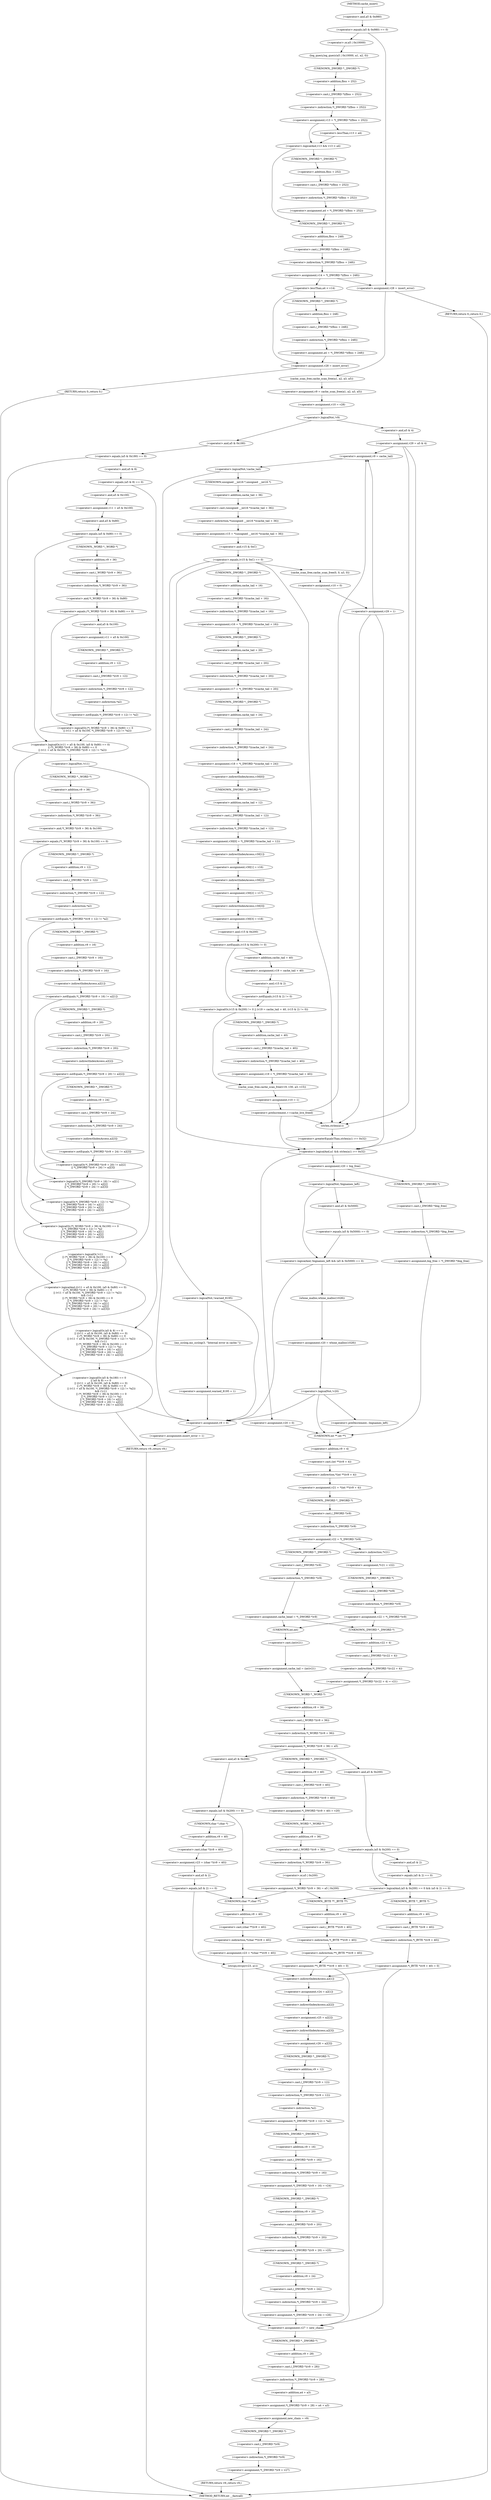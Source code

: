 digraph cache_insert {  
"1000151" [label = "(<operator>.equals,(a5 & 0x980) == 0)" ]
"1000152" [label = "(<operator>.and,a5 & 0x980)" ]
"1000157" [label = "(log_query,log_query(a5 | 0x10000, a1, a2, 0))" ]
"1000158" [label = "(<operator>.or,a5 | 0x10000)" ]
"1000164" [label = "(<operator>.assignment,v13 = *(_DWORD *)(fbss + 252))" ]
"1000166" [label = "(<operator>.indirection,*(_DWORD *)(fbss + 252))" ]
"1000167" [label = "(<operator>.cast,(_DWORD *)(fbss + 252))" ]
"1000168" [label = "(UNKNOWN,_DWORD *,_DWORD *)" ]
"1000169" [label = "(<operator>.addition,fbss + 252)" ]
"1000173" [label = "(<operator>.logicalAnd,v13 && v13 < a4)" ]
"1000175" [label = "(<operator>.lessThan,v13 < a4)" ]
"1000178" [label = "(<operator>.assignment,a4 = *(_DWORD *)(fbss + 252))" ]
"1000180" [label = "(<operator>.indirection,*(_DWORD *)(fbss + 252))" ]
"1000181" [label = "(<operator>.cast,(_DWORD *)(fbss + 252))" ]
"1000182" [label = "(UNKNOWN,_DWORD *,_DWORD *)" ]
"1000183" [label = "(<operator>.addition,fbss + 252)" ]
"1000186" [label = "(<operator>.assignment,v14 = *(_DWORD *)(fbss + 248))" ]
"1000188" [label = "(<operator>.indirection,*(_DWORD *)(fbss + 248))" ]
"1000189" [label = "(<operator>.cast,(_DWORD *)(fbss + 248))" ]
"1000190" [label = "(UNKNOWN,_DWORD *,_DWORD *)" ]
"1000191" [label = "(<operator>.addition,fbss + 248)" ]
"1000198" [label = "(<operator>.lessThan,a4 < v14)" ]
"1000201" [label = "(<operator>.assignment,a4 = *(_DWORD *)(fbss + 248))" ]
"1000203" [label = "(<operator>.indirection,*(_DWORD *)(fbss + 248))" ]
"1000204" [label = "(<operator>.cast,(_DWORD *)(fbss + 248))" ]
"1000205" [label = "(UNKNOWN,_DWORD *,_DWORD *)" ]
"1000206" [label = "(<operator>.addition,fbss + 248)" ]
"1000209" [label = "(<operator>.assignment,v28 = insert_error)" ]
"1000214" [label = "(RETURN,return 0;,return 0;)" ]
"1000219" [label = "(<operator>.assignment,v28 = insert_error)" ]
"1000224" [label = "(RETURN,return 0;,return 0;)" ]
"1000226" [label = "(<operator>.assignment,v9 = cache_scan_free(a1, a2, a3, a5))" ]
"1000228" [label = "(cache_scan_free,cache_scan_free(a1, a2, a3, a5))" ]
"1000233" [label = "(<operator>.assignment,v10 = v28)" ]
"1000237" [label = "(<operator>.logicalNot,!v9)" ]
"1000240" [label = "(<operator>.assignment,v29 = a5 & 4)" ]
"1000242" [label = "(<operator>.and,a5 & 4)" ]
"1000248" [label = "(<operator>.assignment,v9 = cache_tail)" ]
"1000252" [label = "(<operator>.logicalNot,!cache_tail)" ]
"1000255" [label = "(<operator>.assignment,v15 = *(unsigned __int16 *)(cache_tail + 36))" ]
"1000257" [label = "(<operator>.indirection,*(unsigned __int16 *)(cache_tail + 36))" ]
"1000258" [label = "(<operator>.cast,(unsigned __int16 *)(cache_tail + 36))" ]
"1000259" [label = "(UNKNOWN,unsigned __int16 *,unsigned __int16 *)" ]
"1000260" [label = "(<operator>.addition,cache_tail + 36)" ]
"1000264" [label = "(<operator>.equals,(v15 & 0xC) == 0)" ]
"1000265" [label = "(<operator>.and,v15 & 0xC)" ]
"1000274" [label = "(<operator>.logicalNot,!warned_8195)" ]
"1000277" [label = "(my_syslog,my_syslog(3, \"Internal error in cache.\"))" ]
"1000280" [label = "(<operator>.assignment,warned_8195 = 1)" ]
"1000287" [label = "(<operator>.assignment,v16 = *(_DWORD *)(cache_tail + 16))" ]
"1000289" [label = "(<operator>.indirection,*(_DWORD *)(cache_tail + 16))" ]
"1000290" [label = "(<operator>.cast,(_DWORD *)(cache_tail + 16))" ]
"1000291" [label = "(UNKNOWN,_DWORD *,_DWORD *)" ]
"1000292" [label = "(<operator>.addition,cache_tail + 16)" ]
"1000295" [label = "(<operator>.assignment,v17 = *(_DWORD *)(cache_tail + 20))" ]
"1000297" [label = "(<operator>.indirection,*(_DWORD *)(cache_tail + 20))" ]
"1000298" [label = "(<operator>.cast,(_DWORD *)(cache_tail + 20))" ]
"1000299" [label = "(UNKNOWN,_DWORD *,_DWORD *)" ]
"1000300" [label = "(<operator>.addition,cache_tail + 20)" ]
"1000303" [label = "(<operator>.assignment,v18 = *(_DWORD *)(cache_tail + 24))" ]
"1000305" [label = "(<operator>.indirection,*(_DWORD *)(cache_tail + 24))" ]
"1000306" [label = "(<operator>.cast,(_DWORD *)(cache_tail + 24))" ]
"1000307" [label = "(UNKNOWN,_DWORD *,_DWORD *)" ]
"1000308" [label = "(<operator>.addition,cache_tail + 24)" ]
"1000311" [label = "(<operator>.assignment,v30[0] = *(_DWORD *)(cache_tail + 12))" ]
"1000312" [label = "(<operator>.indirectIndexAccess,v30[0])" ]
"1000315" [label = "(<operator>.indirection,*(_DWORD *)(cache_tail + 12))" ]
"1000316" [label = "(<operator>.cast,(_DWORD *)(cache_tail + 12))" ]
"1000317" [label = "(UNKNOWN,_DWORD *,_DWORD *)" ]
"1000318" [label = "(<operator>.addition,cache_tail + 12)" ]
"1000321" [label = "(<operator>.assignment,v30[1] = v16)" ]
"1000322" [label = "(<operator>.indirectIndexAccess,v30[1])" ]
"1000326" [label = "(<operator>.assignment,v30[2] = v17)" ]
"1000327" [label = "(<operator>.indirectIndexAccess,v30[2])" ]
"1000331" [label = "(<operator>.assignment,v30[3] = v18)" ]
"1000332" [label = "(<operator>.indirectIndexAccess,v30[3])" ]
"1000337" [label = "(<operator>.logicalOr,(v15 & 0x200) != 0 || (v19 = cache_tail + 40, (v15 & 2) != 0))" ]
"1000338" [label = "(<operator>.notEquals,(v15 & 0x200) != 0)" ]
"1000339" [label = "(<operator>.and,v15 & 0x200)" ]
"1000344" [label = "(<operator>.assignment,v19 = cache_tail + 40)" ]
"1000346" [label = "(<operator>.addition,cache_tail + 40)" ]
"1000349" [label = "(<operator>.notEquals,(v15 & 2) != 0)" ]
"1000350" [label = "(<operator>.and,v15 & 2)" ]
"1000354" [label = "(<operator>.assignment,v19 = *(_DWORD *)(cache_tail + 40))" ]
"1000356" [label = "(<operator>.indirection,*(_DWORD *)(cache_tail + 40))" ]
"1000357" [label = "(<operator>.cast,(_DWORD *)(cache_tail + 40))" ]
"1000358" [label = "(UNKNOWN,_DWORD *,_DWORD *)" ]
"1000359" [label = "(<operator>.addition,cache_tail + 40)" ]
"1000362" [label = "(cache_scan_free,cache_scan_free(v19, v30, a3, v15))" ]
"1000367" [label = "(<operator>.assignment,v10 = 1)" ]
"1000370" [label = "(<operator>.preIncrement,++cache_live_freed)" ]
"1000374" [label = "(cache_scan_free,cache_scan_free(0, 0, a3, 0))" ]
"1000379" [label = "(<operator>.assignment,v10 = 0)" ]
"1000382" [label = "(<operator>.assignment,v29 = 1)" ]
"1000386" [label = "(<operator>.logicalAnd,a1 && strlen(a1) >= 0x32)" ]
"1000388" [label = "(<operator>.greaterEqualsThan,strlen(a1) >= 0x32)" ]
"1000389" [label = "(strlen,strlen(a1))" ]
"1000393" [label = "(<operator>.assignment,v20 = big_free)" ]
"1000399" [label = "(<operator>.assignment,big_free = *(_DWORD *)big_free)" ]
"1000401" [label = "(<operator>.indirection,*(_DWORD *)big_free)" ]
"1000402" [label = "(<operator>.cast,(_DWORD *)big_free)" ]
"1000403" [label = "(UNKNOWN,_DWORD *,_DWORD *)" ]
"1000408" [label = "(<operator>.logicalAnd,!bignames_left && (a5 & 0x5000) == 0)" ]
"1000409" [label = "(<operator>.logicalNot,!bignames_left)" ]
"1000411" [label = "(<operator>.equals,(a5 & 0x5000) == 0)" ]
"1000412" [label = "(<operator>.and,a5 & 0x5000)" ]
"1000417" [label = "(<operator>.assignment,v20 = whine_malloc(1028))" ]
"1000419" [label = "(whine_malloc,whine_malloc(1028))" ]
"1000422" [label = "(<operator>.logicalNot,!v20)" ]
"1000427" [label = "(<operator>.preDecrement,--bignames_left)" ]
"1000431" [label = "(<operator>.assignment,v20 = 0)" ]
"1000434" [label = "(<operator>.assignment,v21 = *(int **)(v9 + 4))" ]
"1000436" [label = "(<operator>.indirection,*(int **)(v9 + 4))" ]
"1000437" [label = "(<operator>.cast,(int **)(v9 + 4))" ]
"1000438" [label = "(UNKNOWN,int **,int **)" ]
"1000439" [label = "(<operator>.addition,v9 + 4)" ]
"1000442" [label = "(<operator>.assignment,v22 = *(_DWORD *)v9)" ]
"1000444" [label = "(<operator>.indirection,*(_DWORD *)v9)" ]
"1000445" [label = "(<operator>.cast,(_DWORD *)v9)" ]
"1000446" [label = "(UNKNOWN,_DWORD *,_DWORD *)" ]
"1000451" [label = "(<operator>.assignment,*v21 = v22)" ]
"1000452" [label = "(<operator>.indirection,*v21)" ]
"1000455" [label = "(<operator>.assignment,v22 = *(_DWORD *)v9)" ]
"1000457" [label = "(<operator>.indirection,*(_DWORD *)v9)" ]
"1000458" [label = "(<operator>.cast,(_DWORD *)v9)" ]
"1000459" [label = "(UNKNOWN,_DWORD *,_DWORD *)" ]
"1000463" [label = "(<operator>.assignment,cache_head = *(_DWORD *)v9)" ]
"1000465" [label = "(<operator>.indirection,*(_DWORD *)v9)" ]
"1000466" [label = "(<operator>.cast,(_DWORD *)v9)" ]
"1000467" [label = "(UNKNOWN,_DWORD *,_DWORD *)" ]
"1000471" [label = "(<operator>.assignment,*(_DWORD *)(v22 + 4) = v21)" ]
"1000472" [label = "(<operator>.indirection,*(_DWORD *)(v22 + 4))" ]
"1000473" [label = "(<operator>.cast,(_DWORD *)(v22 + 4))" ]
"1000474" [label = "(UNKNOWN,_DWORD *,_DWORD *)" ]
"1000475" [label = "(<operator>.addition,v22 + 4)" ]
"1000480" [label = "(<operator>.assignment,cache_tail = (int)v21)" ]
"1000482" [label = "(<operator>.cast,(int)v21)" ]
"1000483" [label = "(UNKNOWN,int,int)" ]
"1000485" [label = "(<operator>.assignment,*(_WORD *)(v9 + 36) = a5)" ]
"1000486" [label = "(<operator>.indirection,*(_WORD *)(v9 + 36))" ]
"1000487" [label = "(<operator>.cast,(_WORD *)(v9 + 36))" ]
"1000488" [label = "(UNKNOWN,_WORD *,_WORD *)" ]
"1000489" [label = "(<operator>.addition,v9 + 36)" ]
"1000496" [label = "(<operator>.assignment,*(_DWORD *)(v9 + 40) = v20)" ]
"1000497" [label = "(<operator>.indirection,*(_DWORD *)(v9 + 40))" ]
"1000498" [label = "(<operator>.cast,(_DWORD *)(v9 + 40))" ]
"1000499" [label = "(UNKNOWN,_DWORD *,_DWORD *)" ]
"1000500" [label = "(<operator>.addition,v9 + 40)" ]
"1000504" [label = "(<operator>.assignment,*(_WORD *)(v9 + 36) = a5 | 0x200)" ]
"1000505" [label = "(<operator>.indirection,*(_WORD *)(v9 + 36))" ]
"1000506" [label = "(<operator>.cast,(_WORD *)(v9 + 36))" ]
"1000507" [label = "(UNKNOWN,_WORD *,_WORD *)" ]
"1000508" [label = "(<operator>.addition,v9 + 36)" ]
"1000511" [label = "(<operator>.or,a5 | 0x200)" ]
"1000518" [label = "(<operator>.assignment,v23 = *(char **)(v9 + 40))" ]
"1000520" [label = "(<operator>.indirection,*(char **)(v9 + 40))" ]
"1000521" [label = "(<operator>.cast,(char **)(v9 + 40))" ]
"1000522" [label = "(UNKNOWN,char **,char **)" ]
"1000523" [label = "(<operator>.addition,v9 + 40)" ]
"1000527" [label = "(strcpy,strcpy(v23, a1))" ]
"1000534" [label = "(<operator>.assignment,v24 = a2[1])" ]
"1000536" [label = "(<operator>.indirectIndexAccess,a2[1])" ]
"1000539" [label = "(<operator>.assignment,v25 = a2[2])" ]
"1000541" [label = "(<operator>.indirectIndexAccess,a2[2])" ]
"1000544" [label = "(<operator>.assignment,v26 = a2[3])" ]
"1000546" [label = "(<operator>.indirectIndexAccess,a2[3])" ]
"1000549" [label = "(<operator>.assignment,*(_DWORD *)(v9 + 12) = *a2)" ]
"1000550" [label = "(<operator>.indirection,*(_DWORD *)(v9 + 12))" ]
"1000551" [label = "(<operator>.cast,(_DWORD *)(v9 + 12))" ]
"1000552" [label = "(UNKNOWN,_DWORD *,_DWORD *)" ]
"1000553" [label = "(<operator>.addition,v9 + 12)" ]
"1000556" [label = "(<operator>.indirection,*a2)" ]
"1000558" [label = "(<operator>.assignment,*(_DWORD *)(v9 + 16) = v24)" ]
"1000559" [label = "(<operator>.indirection,*(_DWORD *)(v9 + 16))" ]
"1000560" [label = "(<operator>.cast,(_DWORD *)(v9 + 16))" ]
"1000561" [label = "(UNKNOWN,_DWORD *,_DWORD *)" ]
"1000562" [label = "(<operator>.addition,v9 + 16)" ]
"1000566" [label = "(<operator>.assignment,*(_DWORD *)(v9 + 20) = v25)" ]
"1000567" [label = "(<operator>.indirection,*(_DWORD *)(v9 + 20))" ]
"1000568" [label = "(<operator>.cast,(_DWORD *)(v9 + 20))" ]
"1000569" [label = "(UNKNOWN,_DWORD *,_DWORD *)" ]
"1000570" [label = "(<operator>.addition,v9 + 20)" ]
"1000574" [label = "(<operator>.assignment,*(_DWORD *)(v9 + 24) = v26)" ]
"1000575" [label = "(<operator>.indirection,*(_DWORD *)(v9 + 24))" ]
"1000576" [label = "(<operator>.cast,(_DWORD *)(v9 + 24))" ]
"1000577" [label = "(UNKNOWN,_DWORD *,_DWORD *)" ]
"1000578" [label = "(<operator>.addition,v9 + 24)" ]
"1000582" [label = "(<operator>.assignment,v27 = new_chain)" ]
"1000585" [label = "(<operator>.assignment,*(_DWORD *)(v9 + 28) = a4 + a3)" ]
"1000586" [label = "(<operator>.indirection,*(_DWORD *)(v9 + 28))" ]
"1000587" [label = "(<operator>.cast,(_DWORD *)(v9 + 28))" ]
"1000588" [label = "(UNKNOWN,_DWORD *,_DWORD *)" ]
"1000589" [label = "(<operator>.addition,v9 + 28)" ]
"1000592" [label = "(<operator>.addition,a4 + a3)" ]
"1000595" [label = "(<operator>.assignment,new_chain = v9)" ]
"1000598" [label = "(<operator>.assignment,*(_DWORD *)v9 = v27)" ]
"1000599" [label = "(<operator>.indirection,*(_DWORD *)v9)" ]
"1000600" [label = "(<operator>.cast,(_DWORD *)v9)" ]
"1000601" [label = "(UNKNOWN,_DWORD *,_DWORD *)" ]
"1000604" [label = "(RETURN,return v9;,return v9;)" ]
"1000612" [label = "(<operator>.equals,(a5 & 0x200) == 0)" ]
"1000613" [label = "(<operator>.and,a5 & 0x200)" ]
"1000618" [label = "(<operator>.assignment,v23 = (char *)(v9 + 40))" ]
"1000620" [label = "(<operator>.cast,(char *)(v9 + 40))" ]
"1000621" [label = "(UNKNOWN,char *,char *)" ]
"1000622" [label = "(<operator>.addition,v9 + 40)" ]
"1000626" [label = "(<operator>.equals,(a5 & 2) == 0)" ]
"1000627" [label = "(<operator>.and,a5 & 2)" ]
"1000634" [label = "(<operator>.logicalAnd,(a5 & 0x200) == 0 && (a5 & 2) == 0)" ]
"1000635" [label = "(<operator>.equals,(a5 & 0x200) == 0)" ]
"1000636" [label = "(<operator>.and,a5 & 0x200)" ]
"1000640" [label = "(<operator>.equals,(a5 & 2) == 0)" ]
"1000641" [label = "(<operator>.and,a5 & 2)" ]
"1000646" [label = "(<operator>.assignment,*(_BYTE *)(v9 + 40) = 0)" ]
"1000647" [label = "(<operator>.indirection,*(_BYTE *)(v9 + 40))" ]
"1000648" [label = "(<operator>.cast,(_BYTE *)(v9 + 40))" ]
"1000649" [label = "(UNKNOWN,_BYTE *,_BYTE *)" ]
"1000650" [label = "(<operator>.addition,v9 + 40)" ]
"1000655" [label = "(<operator>.assignment,**(_BYTE **)(v9 + 40) = 0)" ]
"1000656" [label = "(<operator>.indirection,**(_BYTE **)(v9 + 40))" ]
"1000657" [label = "(<operator>.indirection,*(_BYTE **)(v9 + 40))" ]
"1000658" [label = "(<operator>.cast,(_BYTE **)(v9 + 40))" ]
"1000659" [label = "(UNKNOWN,_BYTE **,_BYTE **)" ]
"1000660" [label = "(<operator>.addition,v9 + 40)" ]
"1000666" [label = "(<operator>.logicalOr,(a5 & 0x180) == 0\n    || (a5 & 8) == 0\n    || ((v11 = a5 & 0x100, (a5 & 0x80) == 0)\n     || (*(_WORD *)(v9 + 36) & 0x80) == 0\n     || (v11 = a5 & 0x100, *(_DWORD *)(v9 + 12) != *a2))\n    && (!v11\n     || (*(_WORD *)(v9 + 36) & 0x100) == 0\n     || *(_DWORD *)(v9 + 12) != *a2\n     || *(_DWORD *)(v9 + 16) != a2[1]\n     || *(_DWORD *)(v9 + 20) != a2[2]\n     || *(_DWORD *)(v9 + 24) != a2[3]))" ]
"1000667" [label = "(<operator>.equals,(a5 & 0x180) == 0)" ]
"1000668" [label = "(<operator>.and,a5 & 0x180)" ]
"1000672" [label = "(<operator>.logicalOr,(a5 & 8) == 0\n    || ((v11 = a5 & 0x100, (a5 & 0x80) == 0)\n     || (*(_WORD *)(v9 + 36) & 0x80) == 0\n     || (v11 = a5 & 0x100, *(_DWORD *)(v9 + 12) != *a2))\n    && (!v11\n     || (*(_WORD *)(v9 + 36) & 0x100) == 0\n     || *(_DWORD *)(v9 + 12) != *a2\n     || *(_DWORD *)(v9 + 16) != a2[1]\n     || *(_DWORD *)(v9 + 20) != a2[2]\n     || *(_DWORD *)(v9 + 24) != a2[3]))" ]
"1000673" [label = "(<operator>.equals,(a5 & 8) == 0)" ]
"1000674" [label = "(<operator>.and,a5 & 8)" ]
"1000678" [label = "(<operator>.logicalAnd,((v11 = a5 & 0x100, (a5 & 0x80) == 0)\n     || (*(_WORD *)(v9 + 36) & 0x80) == 0\n     || (v11 = a5 & 0x100, *(_DWORD *)(v9 + 12) != *a2))\n    && (!v11\n     || (*(_WORD *)(v9 + 36) & 0x100) == 0\n     || *(_DWORD *)(v9 + 12) != *a2\n     || *(_DWORD *)(v9 + 16) != a2[1]\n     || *(_DWORD *)(v9 + 20) != a2[2]\n     || *(_DWORD *)(v9 + 24) != a2[3]))" ]
"1000679" [label = "(<operator>.logicalOr,(v11 = a5 & 0x100, (a5 & 0x80) == 0)\n     || (*(_WORD *)(v9 + 36) & 0x80) == 0\n     || (v11 = a5 & 0x100, *(_DWORD *)(v9 + 12) != *a2))" ]
"1000681" [label = "(<operator>.assignment,v11 = a5 & 0x100)" ]
"1000683" [label = "(<operator>.and,a5 & 0x100)" ]
"1000686" [label = "(<operator>.equals,(a5 & 0x80) == 0)" ]
"1000687" [label = "(<operator>.and,a5 & 0x80)" ]
"1000691" [label = "(<operator>.logicalOr,(*(_WORD *)(v9 + 36) & 0x80) == 0\n     || (v11 = a5 & 0x100, *(_DWORD *)(v9 + 12) != *a2))" ]
"1000692" [label = "(<operator>.equals,(*(_WORD *)(v9 + 36) & 0x80) == 0)" ]
"1000693" [label = "(<operator>.and,*(_WORD *)(v9 + 36) & 0x80)" ]
"1000694" [label = "(<operator>.indirection,*(_WORD *)(v9 + 36))" ]
"1000695" [label = "(<operator>.cast,(_WORD *)(v9 + 36))" ]
"1000696" [label = "(UNKNOWN,_WORD *,_WORD *)" ]
"1000697" [label = "(<operator>.addition,v9 + 36)" ]
"1000703" [label = "(<operator>.assignment,v11 = a5 & 0x100)" ]
"1000705" [label = "(<operator>.and,a5 & 0x100)" ]
"1000708" [label = "(<operator>.notEquals,*(_DWORD *)(v9 + 12) != *a2)" ]
"1000709" [label = "(<operator>.indirection,*(_DWORD *)(v9 + 12))" ]
"1000710" [label = "(<operator>.cast,(_DWORD *)(v9 + 12))" ]
"1000711" [label = "(UNKNOWN,_DWORD *,_DWORD *)" ]
"1000712" [label = "(<operator>.addition,v9 + 12)" ]
"1000715" [label = "(<operator>.indirection,*a2)" ]
"1000717" [label = "(<operator>.logicalOr,!v11\n     || (*(_WORD *)(v9 + 36) & 0x100) == 0\n     || *(_DWORD *)(v9 + 12) != *a2\n     || *(_DWORD *)(v9 + 16) != a2[1]\n     || *(_DWORD *)(v9 + 20) != a2[2]\n     || *(_DWORD *)(v9 + 24) != a2[3])" ]
"1000718" [label = "(<operator>.logicalNot,!v11)" ]
"1000720" [label = "(<operator>.logicalOr,(*(_WORD *)(v9 + 36) & 0x100) == 0\n     || *(_DWORD *)(v9 + 12) != *a2\n     || *(_DWORD *)(v9 + 16) != a2[1]\n     || *(_DWORD *)(v9 + 20) != a2[2]\n     || *(_DWORD *)(v9 + 24) != a2[3])" ]
"1000721" [label = "(<operator>.equals,(*(_WORD *)(v9 + 36) & 0x100) == 0)" ]
"1000722" [label = "(<operator>.and,*(_WORD *)(v9 + 36) & 0x100)" ]
"1000723" [label = "(<operator>.indirection,*(_WORD *)(v9 + 36))" ]
"1000724" [label = "(<operator>.cast,(_WORD *)(v9 + 36))" ]
"1000725" [label = "(UNKNOWN,_WORD *,_WORD *)" ]
"1000726" [label = "(<operator>.addition,v9 + 36)" ]
"1000731" [label = "(<operator>.logicalOr,*(_DWORD *)(v9 + 12) != *a2\n     || *(_DWORD *)(v9 + 16) != a2[1]\n     || *(_DWORD *)(v9 + 20) != a2[2]\n     || *(_DWORD *)(v9 + 24) != a2[3])" ]
"1000732" [label = "(<operator>.notEquals,*(_DWORD *)(v9 + 12) != *a2)" ]
"1000733" [label = "(<operator>.indirection,*(_DWORD *)(v9 + 12))" ]
"1000734" [label = "(<operator>.cast,(_DWORD *)(v9 + 12))" ]
"1000735" [label = "(UNKNOWN,_DWORD *,_DWORD *)" ]
"1000736" [label = "(<operator>.addition,v9 + 12)" ]
"1000739" [label = "(<operator>.indirection,*a2)" ]
"1000741" [label = "(<operator>.logicalOr,*(_DWORD *)(v9 + 16) != a2[1]\n     || *(_DWORD *)(v9 + 20) != a2[2]\n     || *(_DWORD *)(v9 + 24) != a2[3])" ]
"1000742" [label = "(<operator>.notEquals,*(_DWORD *)(v9 + 16) != a2[1])" ]
"1000743" [label = "(<operator>.indirection,*(_DWORD *)(v9 + 16))" ]
"1000744" [label = "(<operator>.cast,(_DWORD *)(v9 + 16))" ]
"1000745" [label = "(UNKNOWN,_DWORD *,_DWORD *)" ]
"1000746" [label = "(<operator>.addition,v9 + 16)" ]
"1000749" [label = "(<operator>.indirectIndexAccess,a2[1])" ]
"1000752" [label = "(<operator>.logicalOr,*(_DWORD *)(v9 + 20) != a2[2]\n     || *(_DWORD *)(v9 + 24) != a2[3])" ]
"1000753" [label = "(<operator>.notEquals,*(_DWORD *)(v9 + 20) != a2[2])" ]
"1000754" [label = "(<operator>.indirection,*(_DWORD *)(v9 + 20))" ]
"1000755" [label = "(<operator>.cast,(_DWORD *)(v9 + 20))" ]
"1000756" [label = "(UNKNOWN,_DWORD *,_DWORD *)" ]
"1000757" [label = "(<operator>.addition,v9 + 20)" ]
"1000760" [label = "(<operator>.indirectIndexAccess,a2[2])" ]
"1000763" [label = "(<operator>.notEquals,*(_DWORD *)(v9 + 24) != a2[3])" ]
"1000764" [label = "(<operator>.indirection,*(_DWORD *)(v9 + 24))" ]
"1000765" [label = "(<operator>.cast,(_DWORD *)(v9 + 24))" ]
"1000766" [label = "(UNKNOWN,_DWORD *,_DWORD *)" ]
"1000767" [label = "(<operator>.addition,v9 + 24)" ]
"1000770" [label = "(<operator>.indirectIndexAccess,a2[3])" ]
"1000775" [label = "(<operator>.assignment,v9 = 0)" ]
"1000778" [label = "(<operator>.assignment,insert_error = 1)" ]
"1000781" [label = "(RETURN,return v9;,return v9;)" ]
"1000122" [label = "(METHOD,cache_insert)" ]
"1000783" [label = "(METHOD_RETURN,int __fastcall)" ]
  "1000151" -> "1000219" 
  "1000151" -> "1000158" 
  "1000152" -> "1000151" 
  "1000157" -> "1000168" 
  "1000158" -> "1000157" 
  "1000164" -> "1000173" 
  "1000164" -> "1000175" 
  "1000166" -> "1000164" 
  "1000167" -> "1000166" 
  "1000168" -> "1000169" 
  "1000169" -> "1000167" 
  "1000173" -> "1000182" 
  "1000173" -> "1000190" 
  "1000175" -> "1000173" 
  "1000178" -> "1000190" 
  "1000180" -> "1000178" 
  "1000181" -> "1000180" 
  "1000182" -> "1000183" 
  "1000183" -> "1000181" 
  "1000186" -> "1000198" 
  "1000186" -> "1000219" 
  "1000188" -> "1000186" 
  "1000189" -> "1000188" 
  "1000190" -> "1000191" 
  "1000191" -> "1000189" 
  "1000198" -> "1000205" 
  "1000198" -> "1000209" 
  "1000201" -> "1000209" 
  "1000203" -> "1000201" 
  "1000204" -> "1000203" 
  "1000205" -> "1000206" 
  "1000206" -> "1000204" 
  "1000209" -> "1000214" 
  "1000209" -> "1000228" 
  "1000214" -> "1000783" 
  "1000219" -> "1000224" 
  "1000219" -> "1000228" 
  "1000224" -> "1000783" 
  "1000226" -> "1000233" 
  "1000228" -> "1000226" 
  "1000233" -> "1000237" 
  "1000237" -> "1000242" 
  "1000237" -> "1000668" 
  "1000240" -> "1000248" 
  "1000240" -> "1000386" 
  "1000240" -> "1000389" 
  "1000242" -> "1000240" 
  "1000248" -> "1000252" 
  "1000252" -> "1000775" 
  "1000252" -> "1000259" 
  "1000255" -> "1000265" 
  "1000257" -> "1000255" 
  "1000258" -> "1000257" 
  "1000259" -> "1000260" 
  "1000260" -> "1000258" 
  "1000264" -> "1000386" 
  "1000264" -> "1000389" 
  "1000264" -> "1000274" 
  "1000264" -> "1000291" 
  "1000264" -> "1000374" 
  "1000265" -> "1000264" 
  "1000274" -> "1000277" 
  "1000274" -> "1000775" 
  "1000277" -> "1000280" 
  "1000280" -> "1000775" 
  "1000287" -> "1000299" 
  "1000289" -> "1000287" 
  "1000290" -> "1000289" 
  "1000291" -> "1000292" 
  "1000292" -> "1000290" 
  "1000295" -> "1000307" 
  "1000297" -> "1000295" 
  "1000298" -> "1000297" 
  "1000299" -> "1000300" 
  "1000300" -> "1000298" 
  "1000303" -> "1000312" 
  "1000305" -> "1000303" 
  "1000306" -> "1000305" 
  "1000307" -> "1000308" 
  "1000308" -> "1000306" 
  "1000311" -> "1000322" 
  "1000312" -> "1000317" 
  "1000315" -> "1000311" 
  "1000316" -> "1000315" 
  "1000317" -> "1000318" 
  "1000318" -> "1000316" 
  "1000321" -> "1000327" 
  "1000322" -> "1000321" 
  "1000326" -> "1000332" 
  "1000327" -> "1000326" 
  "1000331" -> "1000339" 
  "1000332" -> "1000331" 
  "1000337" -> "1000358" 
  "1000337" -> "1000362" 
  "1000338" -> "1000337" 
  "1000338" -> "1000346" 
  "1000339" -> "1000338" 
  "1000344" -> "1000350" 
  "1000346" -> "1000344" 
  "1000349" -> "1000337" 
  "1000350" -> "1000349" 
  "1000354" -> "1000362" 
  "1000356" -> "1000354" 
  "1000357" -> "1000356" 
  "1000358" -> "1000359" 
  "1000359" -> "1000357" 
  "1000362" -> "1000367" 
  "1000367" -> "1000370" 
  "1000370" -> "1000248" 
  "1000370" -> "1000386" 
  "1000370" -> "1000389" 
  "1000374" -> "1000379" 
  "1000379" -> "1000382" 
  "1000382" -> "1000248" 
  "1000382" -> "1000386" 
  "1000382" -> "1000389" 
  "1000386" -> "1000393" 
  "1000386" -> "1000431" 
  "1000388" -> "1000386" 
  "1000389" -> "1000388" 
  "1000393" -> "1000403" 
  "1000393" -> "1000409" 
  "1000399" -> "1000438" 
  "1000401" -> "1000399" 
  "1000402" -> "1000401" 
  "1000403" -> "1000402" 
  "1000408" -> "1000775" 
  "1000408" -> "1000419" 
  "1000409" -> "1000408" 
  "1000409" -> "1000412" 
  "1000411" -> "1000408" 
  "1000412" -> "1000411" 
  "1000417" -> "1000422" 
  "1000419" -> "1000417" 
  "1000422" -> "1000775" 
  "1000422" -> "1000427" 
  "1000422" -> "1000438" 
  "1000427" -> "1000438" 
  "1000431" -> "1000438" 
  "1000434" -> "1000446" 
  "1000436" -> "1000434" 
  "1000437" -> "1000436" 
  "1000438" -> "1000439" 
  "1000439" -> "1000437" 
  "1000442" -> "1000452" 
  "1000442" -> "1000467" 
  "1000444" -> "1000442" 
  "1000445" -> "1000444" 
  "1000446" -> "1000445" 
  "1000451" -> "1000459" 
  "1000452" -> "1000451" 
  "1000455" -> "1000474" 
  "1000455" -> "1000483" 
  "1000457" -> "1000455" 
  "1000458" -> "1000457" 
  "1000459" -> "1000458" 
  "1000463" -> "1000474" 
  "1000463" -> "1000483" 
  "1000465" -> "1000463" 
  "1000466" -> "1000465" 
  "1000467" -> "1000466" 
  "1000471" -> "1000488" 
  "1000472" -> "1000471" 
  "1000473" -> "1000472" 
  "1000474" -> "1000475" 
  "1000475" -> "1000473" 
  "1000480" -> "1000488" 
  "1000482" -> "1000480" 
  "1000483" -> "1000482" 
  "1000485" -> "1000499" 
  "1000485" -> "1000613" 
  "1000485" -> "1000636" 
  "1000486" -> "1000485" 
  "1000487" -> "1000486" 
  "1000488" -> "1000489" 
  "1000489" -> "1000487" 
  "1000496" -> "1000507" 
  "1000497" -> "1000496" 
  "1000498" -> "1000497" 
  "1000499" -> "1000500" 
  "1000500" -> "1000498" 
  "1000504" -> "1000659" 
  "1000504" -> "1000522" 
  "1000505" -> "1000511" 
  "1000506" -> "1000505" 
  "1000507" -> "1000508" 
  "1000508" -> "1000506" 
  "1000511" -> "1000504" 
  "1000518" -> "1000527" 
  "1000520" -> "1000518" 
  "1000521" -> "1000520" 
  "1000522" -> "1000523" 
  "1000523" -> "1000521" 
  "1000527" -> "1000536" 
  "1000527" -> "1000582" 
  "1000534" -> "1000541" 
  "1000536" -> "1000534" 
  "1000539" -> "1000546" 
  "1000541" -> "1000539" 
  "1000544" -> "1000552" 
  "1000546" -> "1000544" 
  "1000549" -> "1000561" 
  "1000550" -> "1000556" 
  "1000551" -> "1000550" 
  "1000552" -> "1000553" 
  "1000553" -> "1000551" 
  "1000556" -> "1000549" 
  "1000558" -> "1000569" 
  "1000559" -> "1000558" 
  "1000560" -> "1000559" 
  "1000561" -> "1000562" 
  "1000562" -> "1000560" 
  "1000566" -> "1000577" 
  "1000567" -> "1000566" 
  "1000568" -> "1000567" 
  "1000569" -> "1000570" 
  "1000570" -> "1000568" 
  "1000574" -> "1000582" 
  "1000575" -> "1000574" 
  "1000576" -> "1000575" 
  "1000577" -> "1000578" 
  "1000578" -> "1000576" 
  "1000582" -> "1000588" 
  "1000585" -> "1000595" 
  "1000586" -> "1000592" 
  "1000587" -> "1000586" 
  "1000588" -> "1000589" 
  "1000589" -> "1000587" 
  "1000592" -> "1000585" 
  "1000595" -> "1000601" 
  "1000598" -> "1000604" 
  "1000599" -> "1000598" 
  "1000600" -> "1000599" 
  "1000601" -> "1000600" 
  "1000604" -> "1000783" 
  "1000612" -> "1000621" 
  "1000612" -> "1000522" 
  "1000613" -> "1000612" 
  "1000618" -> "1000627" 
  "1000620" -> "1000618" 
  "1000621" -> "1000622" 
  "1000622" -> "1000620" 
  "1000626" -> "1000527" 
  "1000626" -> "1000522" 
  "1000627" -> "1000626" 
  "1000634" -> "1000649" 
  "1000634" -> "1000659" 
  "1000635" -> "1000634" 
  "1000635" -> "1000641" 
  "1000636" -> "1000635" 
  "1000640" -> "1000634" 
  "1000641" -> "1000640" 
  "1000646" -> "1000536" 
  "1000646" -> "1000582" 
  "1000647" -> "1000646" 
  "1000648" -> "1000647" 
  "1000649" -> "1000650" 
  "1000650" -> "1000648" 
  "1000655" -> "1000536" 
  "1000655" -> "1000582" 
  "1000656" -> "1000655" 
  "1000657" -> "1000656" 
  "1000658" -> "1000657" 
  "1000659" -> "1000660" 
  "1000660" -> "1000658" 
  "1000666" -> "1000775" 
  "1000666" -> "1000781" 
  "1000667" -> "1000666" 
  "1000667" -> "1000674" 
  "1000668" -> "1000667" 
  "1000672" -> "1000666" 
  "1000673" -> "1000672" 
  "1000673" -> "1000683" 
  "1000674" -> "1000673" 
  "1000678" -> "1000672" 
  "1000679" -> "1000678" 
  "1000679" -> "1000718" 
  "1000681" -> "1000687" 
  "1000683" -> "1000681" 
  "1000686" -> "1000696" 
  "1000686" -> "1000679" 
  "1000687" -> "1000686" 
  "1000691" -> "1000679" 
  "1000692" -> "1000691" 
  "1000692" -> "1000705" 
  "1000693" -> "1000692" 
  "1000694" -> "1000693" 
  "1000695" -> "1000694" 
  "1000696" -> "1000697" 
  "1000697" -> "1000695" 
  "1000703" -> "1000711" 
  "1000705" -> "1000703" 
  "1000708" -> "1000691" 
  "1000709" -> "1000715" 
  "1000710" -> "1000709" 
  "1000711" -> "1000712" 
  "1000712" -> "1000710" 
  "1000715" -> "1000708" 
  "1000717" -> "1000678" 
  "1000718" -> "1000725" 
  "1000718" -> "1000717" 
  "1000720" -> "1000717" 
  "1000721" -> "1000735" 
  "1000721" -> "1000720" 
  "1000722" -> "1000721" 
  "1000723" -> "1000722" 
  "1000724" -> "1000723" 
  "1000725" -> "1000726" 
  "1000726" -> "1000724" 
  "1000731" -> "1000720" 
  "1000732" -> "1000745" 
  "1000732" -> "1000731" 
  "1000733" -> "1000739" 
  "1000734" -> "1000733" 
  "1000735" -> "1000736" 
  "1000736" -> "1000734" 
  "1000739" -> "1000732" 
  "1000741" -> "1000731" 
  "1000742" -> "1000756" 
  "1000742" -> "1000741" 
  "1000743" -> "1000749" 
  "1000744" -> "1000743" 
  "1000745" -> "1000746" 
  "1000746" -> "1000744" 
  "1000749" -> "1000742" 
  "1000752" -> "1000741" 
  "1000753" -> "1000766" 
  "1000753" -> "1000752" 
  "1000754" -> "1000760" 
  "1000755" -> "1000754" 
  "1000756" -> "1000757" 
  "1000757" -> "1000755" 
  "1000760" -> "1000753" 
  "1000763" -> "1000752" 
  "1000764" -> "1000770" 
  "1000765" -> "1000764" 
  "1000766" -> "1000767" 
  "1000767" -> "1000765" 
  "1000770" -> "1000763" 
  "1000775" -> "1000778" 
  "1000778" -> "1000781" 
  "1000781" -> "1000783" 
  "1000122" -> "1000152" 
}
